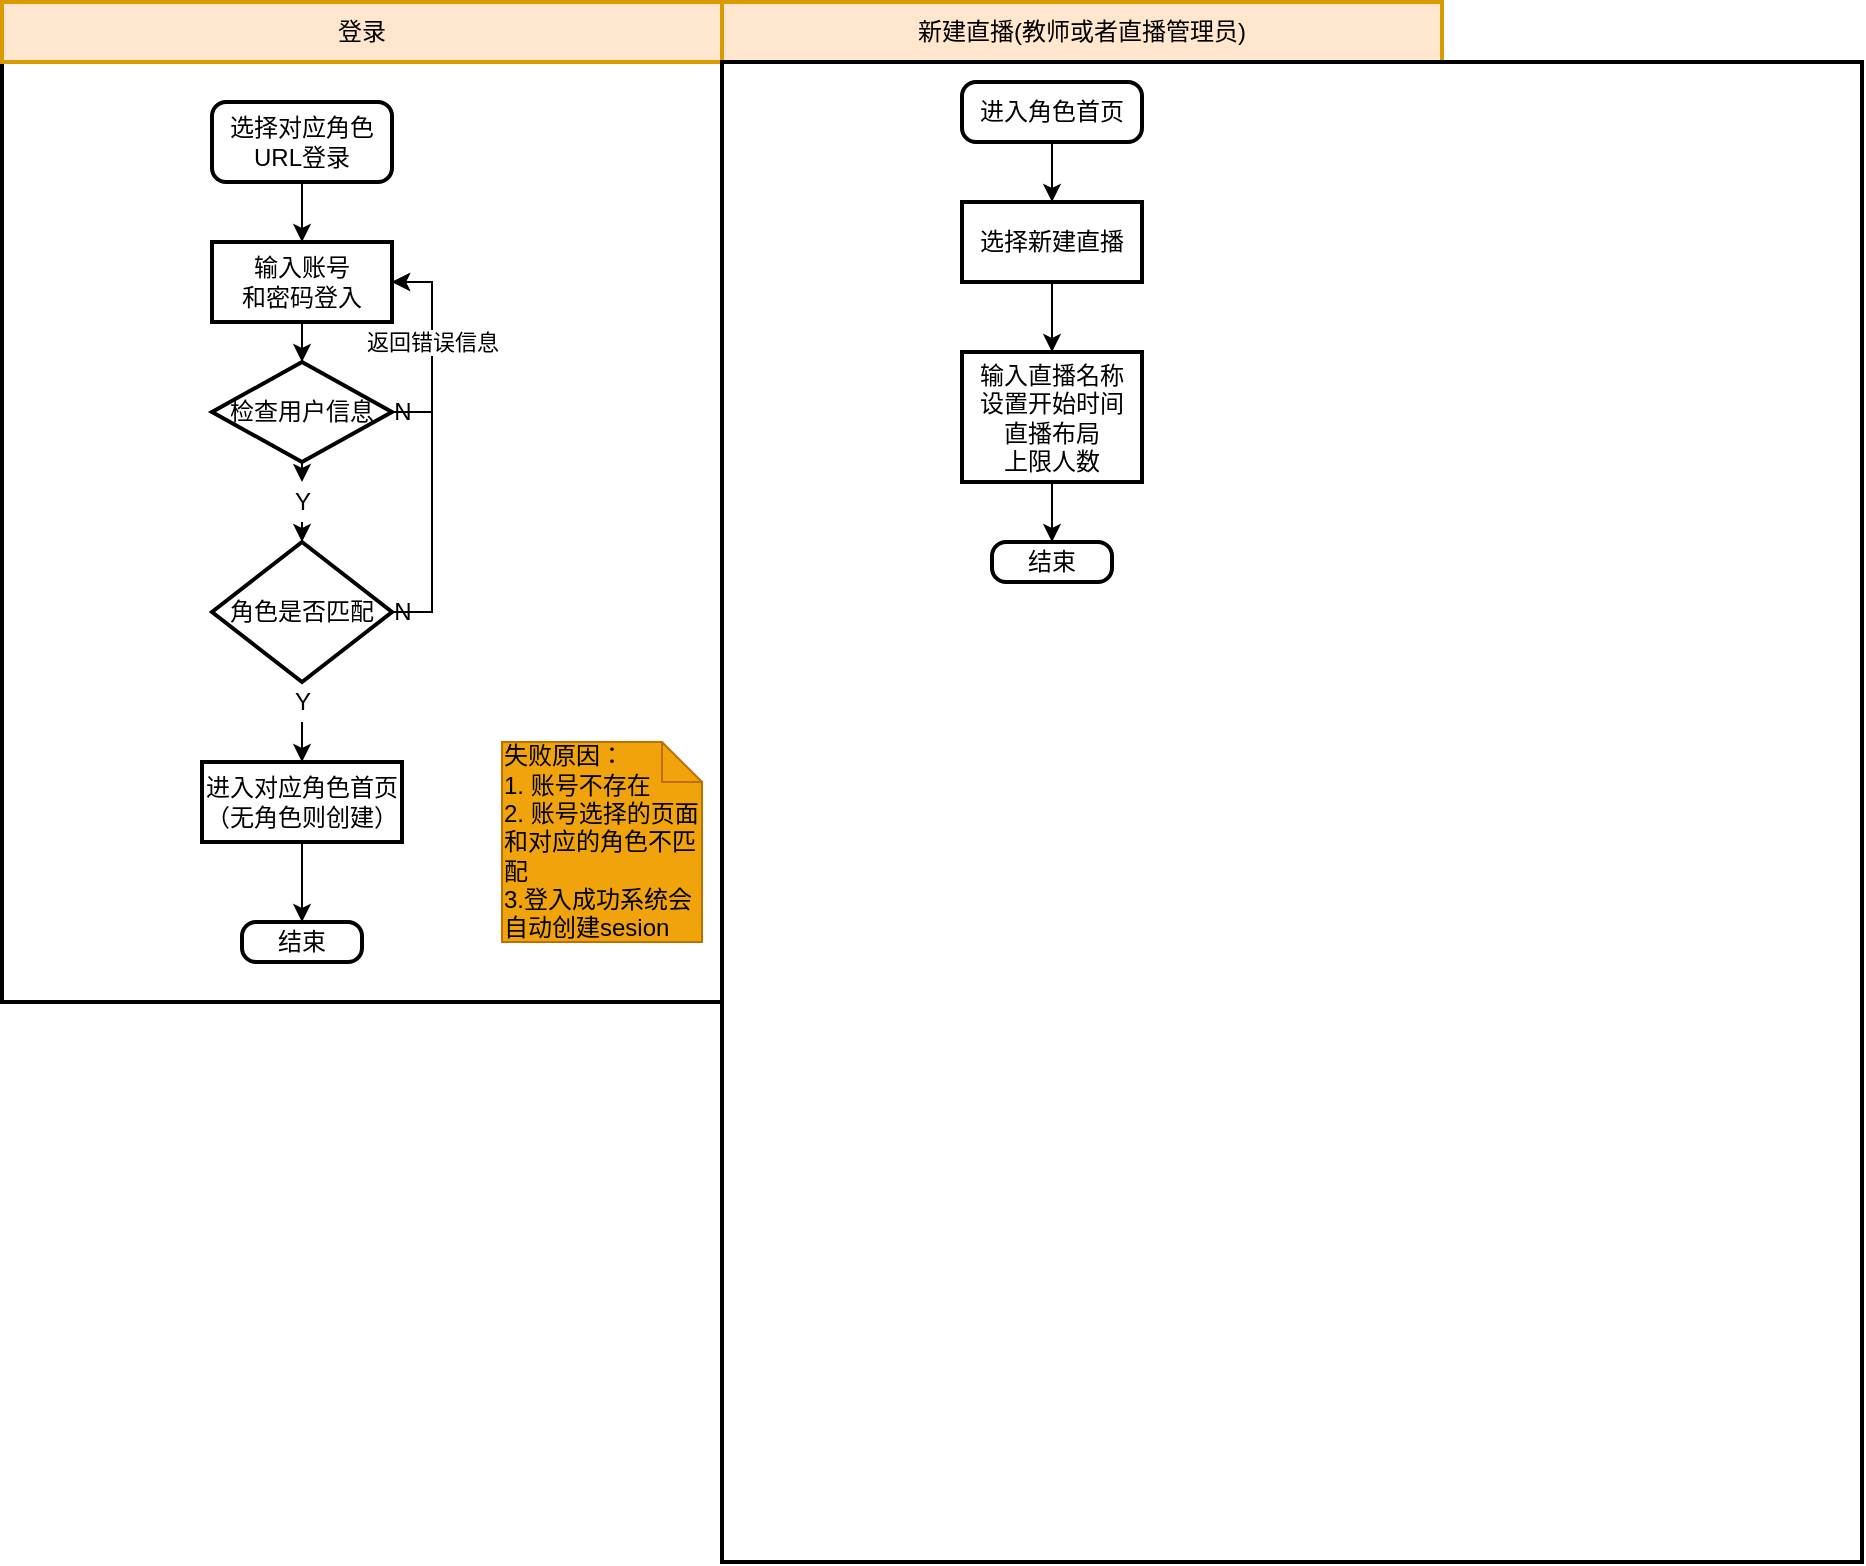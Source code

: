 <mxfile version="14.5.8" type="github">
  <diagram id="oA8IyKsF3Yx61ZeQC1-E" name="第 1 页">
    <mxGraphModel dx="1376" dy="988" grid="1" gridSize="10" guides="1" tooltips="1" connect="1" arrows="0" fold="1" page="0" pageScale="1" pageWidth="827" pageHeight="1169" math="0" shadow="0">
      <root>
        <mxCell id="0" />
        <mxCell id="1" parent="0" />
        <mxCell id="wH8P1-acbnSa7T-rEP_i-134" value="" style="rounded=0;whiteSpace=wrap;html=1;absoluteArcSize=1;arcSize=14;strokeWidth=2;" parent="1" vertex="1">
          <mxGeometry x="-380" y="-150" width="360" height="470" as="geometry" />
        </mxCell>
        <mxCell id="wH8P1-acbnSa7T-rEP_i-136" value="登录" style="rounded=0;whiteSpace=wrap;html=1;absoluteArcSize=1;arcSize=14;strokeWidth=2;fillColor=#ffe6cc;strokeColor=#d79b00;" parent="1" vertex="1">
          <mxGeometry x="-380" y="-180" width="360" height="30" as="geometry" />
        </mxCell>
        <mxCell id="wH8P1-acbnSa7T-rEP_i-140" style="edgeStyle=orthogonalEdgeStyle;rounded=0;orthogonalLoop=1;jettySize=auto;html=1;exitX=0.5;exitY=1;exitDx=0;exitDy=0;" parent="1" source="wH8P1-acbnSa7T-rEP_i-137" target="wH8P1-acbnSa7T-rEP_i-139" edge="1">
          <mxGeometry relative="1" as="geometry" />
        </mxCell>
        <mxCell id="wH8P1-acbnSa7T-rEP_i-137" value="输入账号&lt;br&gt;和密码登入" style="rounded=0;whiteSpace=wrap;html=1;absoluteArcSize=1;arcSize=14;strokeWidth=2;" parent="1" vertex="1">
          <mxGeometry x="-275" y="-60" width="90" height="40" as="geometry" />
        </mxCell>
        <mxCell id="oK837pcb2hJOdp0-e3fJ-7" style="edgeStyle=orthogonalEdgeStyle;rounded=0;orthogonalLoop=1;jettySize=auto;html=1;exitX=0.5;exitY=1;exitDx=0;exitDy=0;exitPerimeter=0;entryX=0.5;entryY=0;entryDx=0;entryDy=0;entryPerimeter=0;" edge="1" parent="1" source="oK837pcb2hJOdp0-e3fJ-8" target="oK837pcb2hJOdp0-e3fJ-6">
          <mxGeometry relative="1" as="geometry" />
        </mxCell>
        <mxCell id="oK837pcb2hJOdp0-e3fJ-26" style="edgeStyle=orthogonalEdgeStyle;rounded=0;orthogonalLoop=1;jettySize=auto;html=1;exitX=1;exitY=0.5;exitDx=0;exitDy=0;exitPerimeter=0;entryX=1;entryY=0.5;entryDx=0;entryDy=0;" edge="1" parent="1" source="wH8P1-acbnSa7T-rEP_i-139" target="wH8P1-acbnSa7T-rEP_i-137">
          <mxGeometry relative="1" as="geometry" />
        </mxCell>
        <mxCell id="wH8P1-acbnSa7T-rEP_i-139" value="检查用户信息&lt;br&gt;" style="strokeWidth=2;html=1;shape=mxgraph.flowchart.decision;whiteSpace=wrap;rounded=0;" parent="1" vertex="1">
          <mxGeometry x="-275" width="90" height="50" as="geometry" />
        </mxCell>
        <mxCell id="oK837pcb2hJOdp0-e3fJ-11" style="edgeStyle=orthogonalEdgeStyle;rounded=0;orthogonalLoop=1;jettySize=auto;html=1;exitX=0.5;exitY=1;exitDx=0;exitDy=0;exitPerimeter=0;entryX=0.5;entryY=0;entryDx=0;entryDy=0;" edge="1" parent="1" source="oK837pcb2hJOdp0-e3fJ-12" target="oK837pcb2hJOdp0-e3fJ-10">
          <mxGeometry relative="1" as="geometry" />
        </mxCell>
        <mxCell id="oK837pcb2hJOdp0-e3fJ-24" style="edgeStyle=orthogonalEdgeStyle;rounded=0;orthogonalLoop=1;jettySize=auto;html=1;exitX=1;exitY=0.5;exitDx=0;exitDy=0;exitPerimeter=0;entryX=1;entryY=0.5;entryDx=0;entryDy=0;" edge="1" parent="1" source="oK837pcb2hJOdp0-e3fJ-6" target="wH8P1-acbnSa7T-rEP_i-137">
          <mxGeometry relative="1" as="geometry">
            <Array as="points">
              <mxPoint x="-165" y="125" />
              <mxPoint x="-165" y="-40" />
            </Array>
          </mxGeometry>
        </mxCell>
        <mxCell id="oK837pcb2hJOdp0-e3fJ-29" value="返回错误信息" style="edgeLabel;html=1;align=center;verticalAlign=middle;resizable=0;points=[];" vertex="1" connectable="0" parent="oK837pcb2hJOdp0-e3fJ-24">
          <mxGeometry x="0.512" relative="1" as="geometry">
            <mxPoint as="offset" />
          </mxGeometry>
        </mxCell>
        <mxCell id="oK837pcb2hJOdp0-e3fJ-6" value="角色是否匹配" style="strokeWidth=2;html=1;shape=mxgraph.flowchart.decision;whiteSpace=wrap;rounded=0;" vertex="1" parent="1">
          <mxGeometry x="-275" y="90" width="90" height="70" as="geometry" />
        </mxCell>
        <mxCell id="oK837pcb2hJOdp0-e3fJ-8" value="Y" style="text;html=1;resizable=0;autosize=1;align=center;verticalAlign=middle;points=[];fillColor=none;strokeColor=none;rounded=0;" vertex="1" parent="1">
          <mxGeometry x="-240" y="60" width="20" height="20" as="geometry" />
        </mxCell>
        <mxCell id="oK837pcb2hJOdp0-e3fJ-9" style="edgeStyle=orthogonalEdgeStyle;rounded=0;orthogonalLoop=1;jettySize=auto;html=1;exitX=0.5;exitY=1;exitDx=0;exitDy=0;exitPerimeter=0;entryX=0.5;entryY=0;entryDx=0;entryDy=0;entryPerimeter=0;" edge="1" parent="1" source="wH8P1-acbnSa7T-rEP_i-139" target="oK837pcb2hJOdp0-e3fJ-8">
          <mxGeometry relative="1" as="geometry">
            <mxPoint x="-230" y="50" as="sourcePoint" />
            <mxPoint x="-230" y="80" as="targetPoint" />
          </mxGeometry>
        </mxCell>
        <mxCell id="oK837pcb2hJOdp0-e3fJ-15" style="edgeStyle=orthogonalEdgeStyle;rounded=0;orthogonalLoop=1;jettySize=auto;html=1;exitX=0.5;exitY=1;exitDx=0;exitDy=0;entryX=0.5;entryY=0;entryDx=0;entryDy=0;" edge="1" parent="1" source="oK837pcb2hJOdp0-e3fJ-10" target="oK837pcb2hJOdp0-e3fJ-14">
          <mxGeometry relative="1" as="geometry" />
        </mxCell>
        <mxCell id="oK837pcb2hJOdp0-e3fJ-10" value="进入对应角色首页&lt;br&gt;（无角色则创建）" style="rounded=0;whiteSpace=wrap;html=1;absoluteArcSize=1;arcSize=14;strokeWidth=2;" vertex="1" parent="1">
          <mxGeometry x="-280" y="200" width="100" height="40" as="geometry" />
        </mxCell>
        <mxCell id="oK837pcb2hJOdp0-e3fJ-12" value="Y" style="text;html=1;resizable=0;autosize=1;align=center;verticalAlign=middle;points=[];fillColor=none;strokeColor=none;rounded=0;" vertex="1" parent="1">
          <mxGeometry x="-240" y="160" width="20" height="20" as="geometry" />
        </mxCell>
        <mxCell id="oK837pcb2hJOdp0-e3fJ-13" style="edgeStyle=orthogonalEdgeStyle;rounded=0;orthogonalLoop=1;jettySize=auto;html=1;exitX=0.5;exitY=1;exitDx=0;exitDy=0;exitPerimeter=0;entryX=0.5;entryY=0;entryDx=0;entryDy=0;" edge="1" parent="1" source="oK837pcb2hJOdp0-e3fJ-6" target="oK837pcb2hJOdp0-e3fJ-12">
          <mxGeometry relative="1" as="geometry">
            <mxPoint x="-230" y="160" as="sourcePoint" />
            <mxPoint x="-230" y="200" as="targetPoint" />
          </mxGeometry>
        </mxCell>
        <mxCell id="oK837pcb2hJOdp0-e3fJ-14" value="结束" style="rounded=1;whiteSpace=wrap;html=1;absoluteArcSize=1;arcSize=14;strokeWidth=2;" vertex="1" parent="1">
          <mxGeometry x="-260" y="280" width="60" height="20" as="geometry" />
        </mxCell>
        <mxCell id="oK837pcb2hJOdp0-e3fJ-19" style="edgeStyle=orthogonalEdgeStyle;rounded=0;orthogonalLoop=1;jettySize=auto;html=1;exitX=0.5;exitY=1;exitDx=0;exitDy=0;entryX=0.5;entryY=0;entryDx=0;entryDy=0;" edge="1" parent="1" source="oK837pcb2hJOdp0-e3fJ-18" target="wH8P1-acbnSa7T-rEP_i-137">
          <mxGeometry relative="1" as="geometry" />
        </mxCell>
        <mxCell id="oK837pcb2hJOdp0-e3fJ-18" value="选择对应角色&lt;br&gt;URL登录" style="rounded=1;whiteSpace=wrap;html=1;absoluteArcSize=1;arcSize=14;strokeWidth=2;" vertex="1" parent="1">
          <mxGeometry x="-275" y="-130" width="90" height="40" as="geometry" />
        </mxCell>
        <mxCell id="oK837pcb2hJOdp0-e3fJ-27" value="N" style="text;html=1;resizable=0;autosize=1;align=center;verticalAlign=middle;points=[];fillColor=none;strokeColor=none;rounded=0;" vertex="1" parent="1">
          <mxGeometry x="-190" y="115" width="20" height="20" as="geometry" />
        </mxCell>
        <mxCell id="oK837pcb2hJOdp0-e3fJ-28" value="N" style="text;html=1;resizable=0;autosize=1;align=center;verticalAlign=middle;points=[];fillColor=none;strokeColor=none;rounded=0;" vertex="1" parent="1">
          <mxGeometry x="-190" y="15" width="20" height="20" as="geometry" />
        </mxCell>
        <mxCell id="oK837pcb2hJOdp0-e3fJ-31" value="&lt;div style=&quot;text-align: left&quot;&gt;&lt;span style=&quot;color: rgb(0 , 0 , 0)&quot;&gt;失败原因：&lt;/span&gt;&lt;/div&gt;&lt;span style=&quot;color: rgb(0 , 0 , 0)&quot;&gt;&lt;div style=&quot;text-align: left&quot;&gt;&lt;span&gt;1. 账号不存在&lt;/span&gt;&lt;/div&gt;&lt;div style=&quot;text-align: left&quot;&gt;&lt;span&gt;2. 账号选择的页面和对应的角色不匹配&lt;/span&gt;&lt;/div&gt;&lt;div style=&quot;text-align: left&quot;&gt;&lt;span&gt;3.登入成功系统会自动创建sesion&lt;/span&gt;&lt;/div&gt;&lt;/span&gt;" style="shape=note;size=20;whiteSpace=wrap;html=1;rounded=1;fillColor=#f0a30a;strokeColor=#BD7000;fontColor=#ffffff;" vertex="1" parent="1">
          <mxGeometry x="-130" y="190" width="100" height="100" as="geometry" />
        </mxCell>
        <mxCell id="oK837pcb2hJOdp0-e3fJ-33" value="新建直播(教师或者直播管理员)" style="rounded=0;whiteSpace=wrap;html=1;absoluteArcSize=1;arcSize=14;strokeWidth=2;fillColor=#ffe6cc;strokeColor=#d79b00;" vertex="1" parent="1">
          <mxGeometry x="-20" y="-180" width="360" height="30" as="geometry" />
        </mxCell>
        <mxCell id="oK837pcb2hJOdp0-e3fJ-34" value="" style="rounded=0;whiteSpace=wrap;html=1;absoluteArcSize=1;arcSize=14;strokeWidth=2;" vertex="1" parent="1">
          <mxGeometry x="-20" y="-150" width="570" height="750" as="geometry" />
        </mxCell>
        <mxCell id="oK837pcb2hJOdp0-e3fJ-37" style="edgeStyle=orthogonalEdgeStyle;rounded=0;orthogonalLoop=1;jettySize=auto;html=1;exitX=0.5;exitY=1;exitDx=0;exitDy=0;" edge="1" parent="1" source="oK837pcb2hJOdp0-e3fJ-35" target="oK837pcb2hJOdp0-e3fJ-36">
          <mxGeometry relative="1" as="geometry" />
        </mxCell>
        <mxCell id="oK837pcb2hJOdp0-e3fJ-35" value="进入角色首页" style="rounded=1;whiteSpace=wrap;html=1;absoluteArcSize=1;arcSize=14;strokeWidth=2;" vertex="1" parent="1">
          <mxGeometry x="100" y="-140" width="90" height="30" as="geometry" />
        </mxCell>
        <mxCell id="oK837pcb2hJOdp0-e3fJ-39" style="edgeStyle=orthogonalEdgeStyle;rounded=0;orthogonalLoop=1;jettySize=auto;html=1;exitX=0.5;exitY=1;exitDx=0;exitDy=0;entryX=0.5;entryY=0;entryDx=0;entryDy=0;" edge="1" parent="1" source="oK837pcb2hJOdp0-e3fJ-36" target="oK837pcb2hJOdp0-e3fJ-38">
          <mxGeometry relative="1" as="geometry" />
        </mxCell>
        <mxCell id="oK837pcb2hJOdp0-e3fJ-36" value="选择新建直播" style="rounded=0;whiteSpace=wrap;html=1;absoluteArcSize=1;arcSize=14;strokeWidth=2;" vertex="1" parent="1">
          <mxGeometry x="100" y="-80" width="90" height="40" as="geometry" />
        </mxCell>
        <mxCell id="oK837pcb2hJOdp0-e3fJ-41" style="edgeStyle=orthogonalEdgeStyle;rounded=0;orthogonalLoop=1;jettySize=auto;html=1;exitX=0.5;exitY=1;exitDx=0;exitDy=0;entryX=0.5;entryY=0;entryDx=0;entryDy=0;" edge="1" parent="1" source="oK837pcb2hJOdp0-e3fJ-38" target="oK837pcb2hJOdp0-e3fJ-40">
          <mxGeometry relative="1" as="geometry" />
        </mxCell>
        <mxCell id="oK837pcb2hJOdp0-e3fJ-38" value="输入直播名称&lt;br&gt;设置开始时间&lt;br&gt;直播布局&lt;br&gt;上限人数" style="rounded=0;whiteSpace=wrap;html=1;absoluteArcSize=1;arcSize=14;strokeWidth=2;" vertex="1" parent="1">
          <mxGeometry x="100" y="-5" width="90" height="65" as="geometry" />
        </mxCell>
        <mxCell id="oK837pcb2hJOdp0-e3fJ-40" value="结束" style="rounded=1;whiteSpace=wrap;html=1;absoluteArcSize=1;arcSize=14;strokeWidth=2;" vertex="1" parent="1">
          <mxGeometry x="115" y="90" width="60" height="20" as="geometry" />
        </mxCell>
      </root>
    </mxGraphModel>
  </diagram>
</mxfile>
